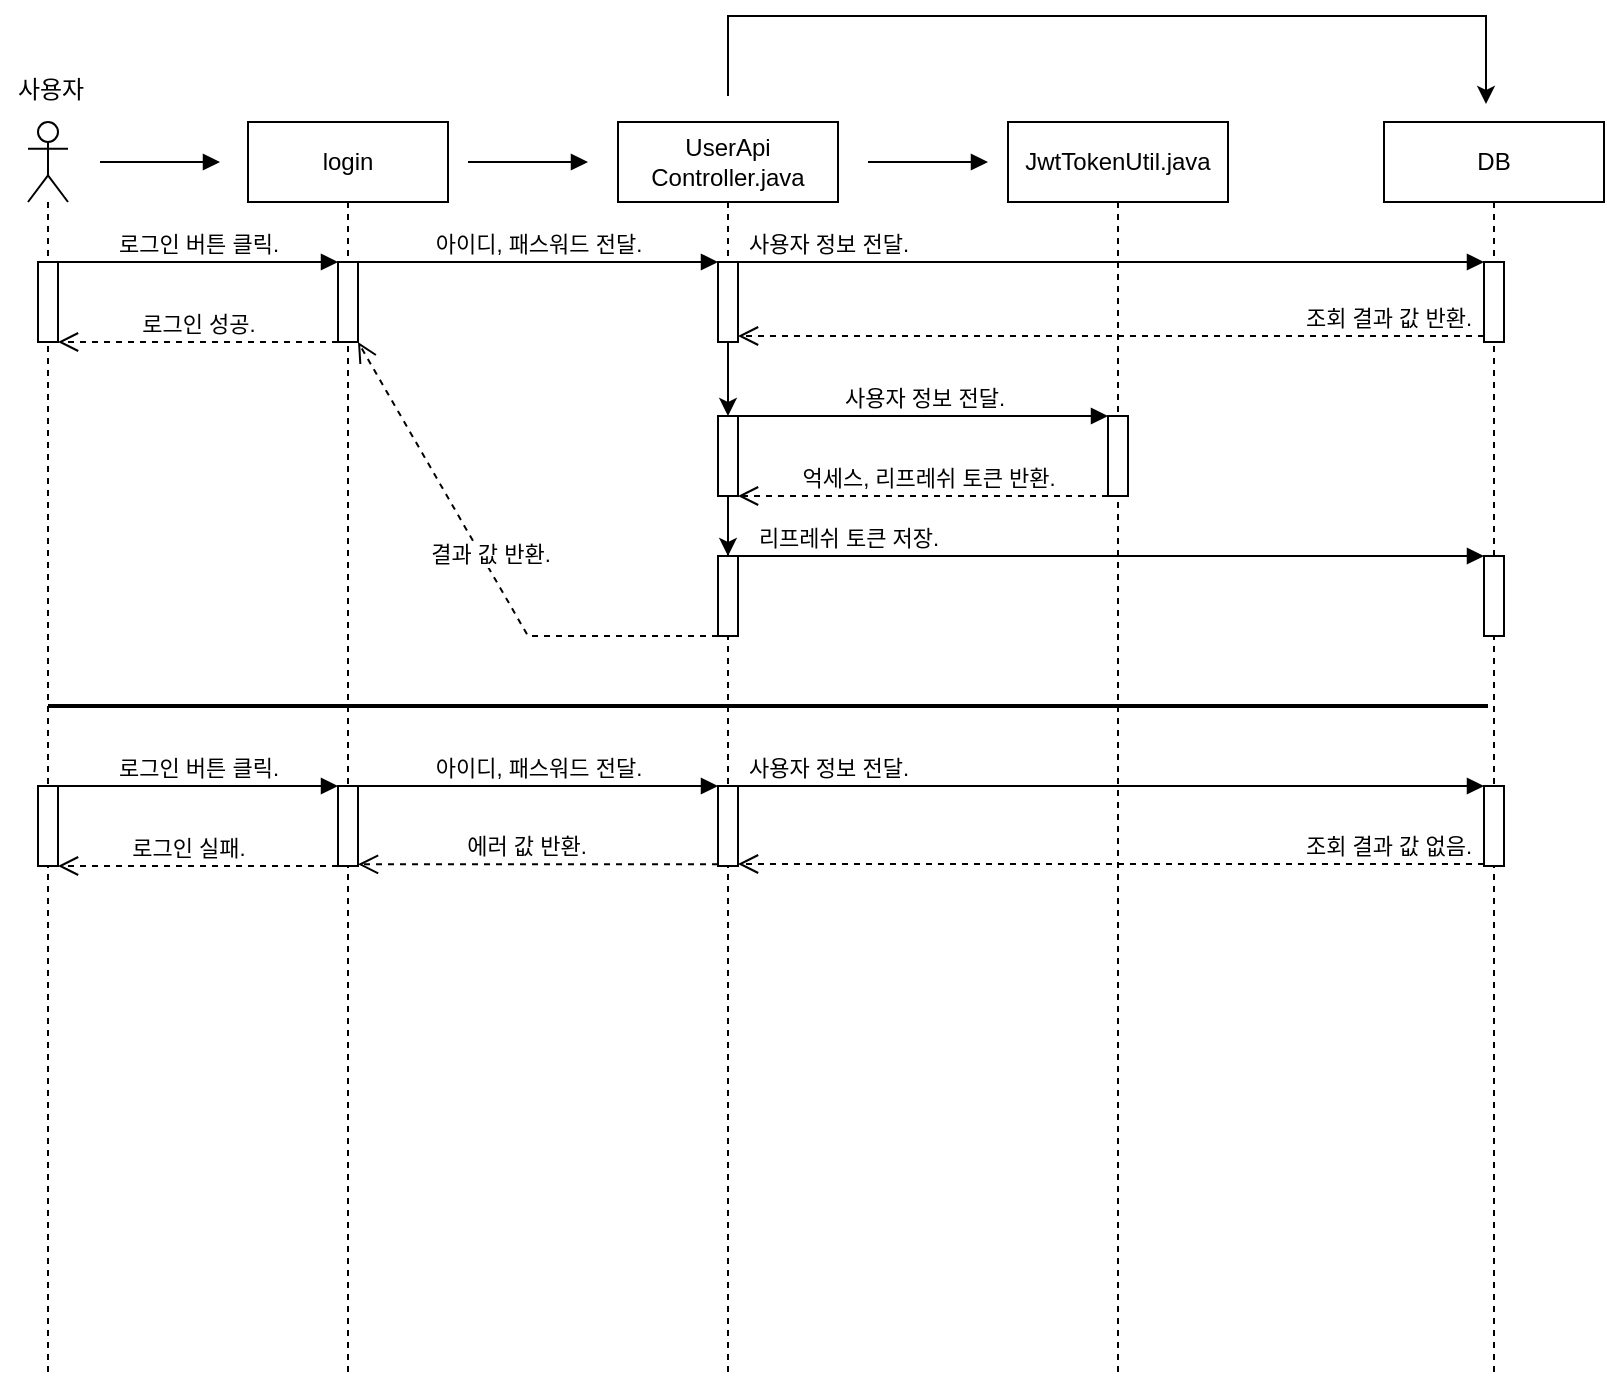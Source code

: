 <mxfile version="15.9.1" type="github" pages="3">
  <diagram id="YOmD0kXWxS8xvpvF7nBD" name="로그인">
    <mxGraphModel dx="946" dy="519" grid="1" gridSize="10" guides="1" tooltips="1" connect="1" arrows="1" fold="1" page="1" pageScale="1" pageWidth="3300" pageHeight="4681" math="0" shadow="0">
      <root>
        <mxCell id="0" />
        <mxCell id="1" parent="0" />
        <mxCell id="DJ8Y8l9gTPi3G3LFztnH-1" value="" style="shape=umlLifeline;participant=umlActor;perimeter=lifelinePerimeter;whiteSpace=wrap;html=1;container=1;collapsible=0;recursiveResize=0;verticalAlign=top;spacingTop=36;outlineConnect=0;" parent="1" vertex="1">
          <mxGeometry x="70" y="93" width="20" height="627" as="geometry" />
        </mxCell>
        <mxCell id="DJ8Y8l9gTPi3G3LFztnH-2" value="" style="html=1;points=[];perimeter=orthogonalPerimeter;" parent="DJ8Y8l9gTPi3G3LFztnH-1" vertex="1">
          <mxGeometry x="5" y="70" width="10" height="40" as="geometry" />
        </mxCell>
        <mxCell id="DJ8Y8l9gTPi3G3LFztnH-3" value="login" style="shape=umlLifeline;perimeter=lifelinePerimeter;whiteSpace=wrap;html=1;container=1;collapsible=0;recursiveResize=0;outlineConnect=0;" parent="1" vertex="1">
          <mxGeometry x="180" y="93" width="100" height="627" as="geometry" />
        </mxCell>
        <mxCell id="DJ8Y8l9gTPi3G3LFztnH-4" value="" style="html=1;points=[];perimeter=orthogonalPerimeter;" parent="DJ8Y8l9gTPi3G3LFztnH-3" vertex="1">
          <mxGeometry x="45" y="70" width="10" height="40" as="geometry" />
        </mxCell>
        <mxCell id="DJ8Y8l9gTPi3G3LFztnH-5" value="UserApi&lt;br&gt;Controller.java" style="shape=umlLifeline;perimeter=lifelinePerimeter;whiteSpace=wrap;html=1;container=1;collapsible=0;recursiveResize=0;outlineConnect=0;" parent="1" vertex="1">
          <mxGeometry x="365" y="93" width="110" height="627" as="geometry" />
        </mxCell>
        <mxCell id="_O-tzww7k63cqT1Rh6wn-2" value="" style="edgeStyle=orthogonalEdgeStyle;rounded=0;orthogonalLoop=1;jettySize=auto;html=1;" parent="DJ8Y8l9gTPi3G3LFztnH-5" source="DJ8Y8l9gTPi3G3LFztnH-6" target="UuxAwMNc86Wh1yXALW8D-8" edge="1">
          <mxGeometry relative="1" as="geometry" />
        </mxCell>
        <mxCell id="DJ8Y8l9gTPi3G3LFztnH-6" value="" style="html=1;points=[];perimeter=orthogonalPerimeter;" parent="DJ8Y8l9gTPi3G3LFztnH-5" vertex="1">
          <mxGeometry x="50" y="70" width="10" height="40" as="geometry" />
        </mxCell>
        <mxCell id="_O-tzww7k63cqT1Rh6wn-9" value="" style="edgeStyle=orthogonalEdgeStyle;rounded=0;orthogonalLoop=1;jettySize=auto;html=1;" parent="DJ8Y8l9gTPi3G3LFztnH-5" source="UuxAwMNc86Wh1yXALW8D-8" target="_O-tzww7k63cqT1Rh6wn-8" edge="1">
          <mxGeometry relative="1" as="geometry" />
        </mxCell>
        <mxCell id="UuxAwMNc86Wh1yXALW8D-8" value="" style="html=1;points=[];perimeter=orthogonalPerimeter;" parent="DJ8Y8l9gTPi3G3LFztnH-5" vertex="1">
          <mxGeometry x="50" y="147" width="10" height="40" as="geometry" />
        </mxCell>
        <mxCell id="_O-tzww7k63cqT1Rh6wn-8" value="" style="html=1;points=[];perimeter=orthogonalPerimeter;" parent="DJ8Y8l9gTPi3G3LFztnH-5" vertex="1">
          <mxGeometry x="50" y="217" width="10" height="40" as="geometry" />
        </mxCell>
        <mxCell id="DJ8Y8l9gTPi3G3LFztnH-7" value="JwtTokenUtil.java" style="shape=umlLifeline;perimeter=lifelinePerimeter;whiteSpace=wrap;html=1;container=1;collapsible=0;recursiveResize=0;outlineConnect=0;" parent="1" vertex="1">
          <mxGeometry x="560" y="93" width="110" height="627" as="geometry" />
        </mxCell>
        <mxCell id="UuxAwMNc86Wh1yXALW8D-9" value="" style="html=1;points=[];perimeter=orthogonalPerimeter;" parent="DJ8Y8l9gTPi3G3LFztnH-7" vertex="1">
          <mxGeometry x="50" y="147" width="10" height="40" as="geometry" />
        </mxCell>
        <mxCell id="DJ8Y8l9gTPi3G3LFztnH-8" value="사용자 정보 전달." style="html=1;verticalAlign=bottom;endArrow=block;rounded=0;" parent="1" source="DJ8Y8l9gTPi3G3LFztnH-6" target="UuxAwMNc86Wh1yXALW8D-5" edge="1">
          <mxGeometry x="-0.759" width="80" relative="1" as="geometry">
            <mxPoint x="230" y="173" as="sourcePoint" />
            <mxPoint x="310" y="173" as="targetPoint" />
            <Array as="points">
              <mxPoint x="520" y="163" />
            </Array>
            <mxPoint as="offset" />
          </mxGeometry>
        </mxCell>
        <mxCell id="DJ8Y8l9gTPi3G3LFztnH-9" value="아이디, 패스워드 전달." style="html=1;verticalAlign=bottom;endArrow=block;rounded=0;" parent="1" source="DJ8Y8l9gTPi3G3LFztnH-4" target="DJ8Y8l9gTPi3G3LFztnH-6" edge="1">
          <mxGeometry width="80" relative="1" as="geometry">
            <mxPoint x="229.997" y="163" as="sourcePoint" />
            <mxPoint x="340" y="173" as="targetPoint" />
            <Array as="points">
              <mxPoint x="330" y="163" />
            </Array>
          </mxGeometry>
        </mxCell>
        <mxCell id="DJ8Y8l9gTPi3G3LFztnH-11" value="로그인 성공." style="html=1;verticalAlign=bottom;endArrow=open;dashed=1;endSize=8;rounded=0;" parent="1" source="DJ8Y8l9gTPi3G3LFztnH-4" target="DJ8Y8l9gTPi3G3LFztnH-2" edge="1">
          <mxGeometry relative="1" as="geometry">
            <mxPoint x="425.0" y="213" as="sourcePoint" />
            <mxPoint x="245" y="213" as="targetPoint" />
            <Array as="points">
              <mxPoint x="150" y="203" />
            </Array>
          </mxGeometry>
        </mxCell>
        <mxCell id="DJ8Y8l9gTPi3G3LFztnH-12" value="로그인 버튼 클릭." style="html=1;verticalAlign=bottom;endArrow=block;rounded=0;" parent="1" source="DJ8Y8l9gTPi3G3LFztnH-2" target="DJ8Y8l9gTPi3G3LFztnH-4" edge="1">
          <mxGeometry width="80" relative="1" as="geometry">
            <mxPoint x="245" y="173" as="sourcePoint" />
            <mxPoint x="425.0" y="173" as="targetPoint" />
            <Array as="points">
              <mxPoint x="150" y="163" />
            </Array>
          </mxGeometry>
        </mxCell>
        <mxCell id="DJ8Y8l9gTPi3G3LFztnH-13" value="사용자" style="text;html=1;align=center;verticalAlign=middle;resizable=0;points=[];autosize=1;strokeColor=none;fillColor=none;" parent="1" vertex="1">
          <mxGeometry x="56" y="67" width="50" height="20" as="geometry" />
        </mxCell>
        <mxCell id="DJ8Y8l9gTPi3G3LFztnH-14" value="" style="html=1;verticalAlign=bottom;endArrow=block;rounded=0;" parent="1" edge="1">
          <mxGeometry width="80" relative="1" as="geometry">
            <mxPoint x="106" y="113" as="sourcePoint" />
            <mxPoint x="166" y="113" as="targetPoint" />
          </mxGeometry>
        </mxCell>
        <mxCell id="DJ8Y8l9gTPi3G3LFztnH-15" value="" style="html=1;verticalAlign=bottom;endArrow=block;rounded=0;" parent="1" edge="1">
          <mxGeometry width="80" relative="1" as="geometry">
            <mxPoint x="290" y="113" as="sourcePoint" />
            <mxPoint x="350" y="113" as="targetPoint" />
          </mxGeometry>
        </mxCell>
        <mxCell id="DJ8Y8l9gTPi3G3LFztnH-16" value="" style="html=1;verticalAlign=bottom;endArrow=block;rounded=0;" parent="1" edge="1">
          <mxGeometry width="80" relative="1" as="geometry">
            <mxPoint x="490" y="113" as="sourcePoint" />
            <mxPoint x="550" y="113" as="targetPoint" />
          </mxGeometry>
        </mxCell>
        <mxCell id="UuxAwMNc86Wh1yXALW8D-2" value="조회 결과 값 반환." style="html=1;verticalAlign=bottom;endArrow=open;dashed=1;endSize=8;rounded=0;" parent="1" source="UuxAwMNc86Wh1yXALW8D-5" target="DJ8Y8l9gTPi3G3LFztnH-6" edge="1">
          <mxGeometry x="-0.743" relative="1" as="geometry">
            <mxPoint x="530" y="190" as="sourcePoint" />
            <mxPoint x="245" y="213" as="targetPoint" />
            <Array as="points">
              <mxPoint x="510" y="200" />
            </Array>
            <mxPoint as="offset" />
          </mxGeometry>
        </mxCell>
        <mxCell id="UuxAwMNc86Wh1yXALW8D-4" value="DB" style="shape=umlLifeline;perimeter=lifelinePerimeter;whiteSpace=wrap;html=1;container=1;collapsible=0;recursiveResize=0;outlineConnect=0;" parent="1" vertex="1">
          <mxGeometry x="748" y="93" width="110" height="627" as="geometry" />
        </mxCell>
        <mxCell id="UuxAwMNc86Wh1yXALW8D-5" value="" style="html=1;points=[];perimeter=orthogonalPerimeter;" parent="UuxAwMNc86Wh1yXALW8D-4" vertex="1">
          <mxGeometry x="50" y="70" width="10" height="40" as="geometry" />
        </mxCell>
        <mxCell id="_O-tzww7k63cqT1Rh6wn-10" value="" style="html=1;points=[];perimeter=orthogonalPerimeter;" parent="UuxAwMNc86Wh1yXALW8D-4" vertex="1">
          <mxGeometry x="50" y="217" width="10" height="40" as="geometry" />
        </mxCell>
        <mxCell id="UuxAwMNc86Wh1yXALW8D-7" value="사용자 정보 전달." style="html=1;verticalAlign=bottom;endArrow=block;rounded=0;" parent="1" source="UuxAwMNc86Wh1yXALW8D-8" target="UuxAwMNc86Wh1yXALW8D-9" edge="1">
          <mxGeometry width="80" relative="1" as="geometry">
            <mxPoint x="425.0" y="220.0" as="sourcePoint" />
            <mxPoint x="610.0" y="220.0" as="targetPoint" />
            <Array as="points">
              <mxPoint x="510" y="240" />
            </Array>
          </mxGeometry>
        </mxCell>
        <mxCell id="_O-tzww7k63cqT1Rh6wn-3" value="억세스, 리프레쉬 토큰 반환." style="html=1;verticalAlign=bottom;endArrow=open;dashed=1;endSize=8;rounded=0;" parent="1" source="UuxAwMNc86Wh1yXALW8D-9" target="UuxAwMNc86Wh1yXALW8D-8" edge="1">
          <mxGeometry x="-0.027" relative="1" as="geometry">
            <mxPoint x="808" y="210" as="sourcePoint" />
            <mxPoint x="435" y="210" as="targetPoint" />
            <Array as="points">
              <mxPoint x="510" y="280" />
            </Array>
            <mxPoint as="offset" />
          </mxGeometry>
        </mxCell>
        <mxCell id="_O-tzww7k63cqT1Rh6wn-11" value="리프레쉬 토큰 저장." style="html=1;verticalAlign=bottom;endArrow=block;rounded=0;" parent="1" source="_O-tzww7k63cqT1Rh6wn-8" target="_O-tzww7k63cqT1Rh6wn-10" edge="1">
          <mxGeometry x="-0.705" width="80" relative="1" as="geometry">
            <mxPoint x="435" y="250" as="sourcePoint" />
            <mxPoint x="620" y="250" as="targetPoint" />
            <Array as="points">
              <mxPoint x="610" y="310" />
            </Array>
            <mxPoint as="offset" />
          </mxGeometry>
        </mxCell>
        <mxCell id="ZFm4kOk46ytlWjEODAK1-1" value="결과 값 반환." style="html=1;verticalAlign=bottom;endArrow=open;dashed=1;endSize=8;rounded=0;" parent="1" source="_O-tzww7k63cqT1Rh6wn-8" target="DJ8Y8l9gTPi3G3LFztnH-4" edge="1">
          <mxGeometry relative="1" as="geometry">
            <mxPoint x="235" y="213" as="sourcePoint" />
            <mxPoint x="95" y="213" as="targetPoint" />
            <Array as="points">
              <mxPoint x="320" y="350" />
            </Array>
          </mxGeometry>
        </mxCell>
        <mxCell id="TF3WCRSvOA_TmStsOBof-3" value="" style="edgeStyle=elbowEdgeStyle;elbow=vertical;endArrow=classic;html=1;rounded=0;" parent="1" edge="1">
          <mxGeometry width="50" height="50" relative="1" as="geometry">
            <mxPoint x="420" y="80" as="sourcePoint" />
            <mxPoint x="799" y="84" as="targetPoint" />
            <Array as="points">
              <mxPoint x="800" y="40" />
            </Array>
          </mxGeometry>
        </mxCell>
        <mxCell id="2-4CFvO1I_hc_2mE8g3I-1" value="" style="line;strokeWidth=2;html=1;" vertex="1" parent="1">
          <mxGeometry x="80" y="380" width="720" height="10" as="geometry" />
        </mxCell>
        <mxCell id="2-4CFvO1I_hc_2mE8g3I-20" value="" style="html=1;points=[];perimeter=orthogonalPerimeter;" vertex="1" parent="1">
          <mxGeometry x="75" y="425" width="10" height="40" as="geometry" />
        </mxCell>
        <mxCell id="2-4CFvO1I_hc_2mE8g3I-21" value="" style="html=1;points=[];perimeter=orthogonalPerimeter;" vertex="1" parent="1">
          <mxGeometry x="225" y="425" width="10" height="40" as="geometry" />
        </mxCell>
        <mxCell id="2-4CFvO1I_hc_2mE8g3I-23" value="" style="html=1;points=[];perimeter=orthogonalPerimeter;" vertex="1" parent="1">
          <mxGeometry x="415" y="425" width="10" height="40" as="geometry" />
        </mxCell>
        <mxCell id="2-4CFvO1I_hc_2mE8g3I-28" value="사용자 정보 전달." style="html=1;verticalAlign=bottom;endArrow=block;rounded=0;" edge="1" source="2-4CFvO1I_hc_2mE8g3I-23" target="2-4CFvO1I_hc_2mE8g3I-33" parent="1">
          <mxGeometry x="-0.759" width="80" relative="1" as="geometry">
            <mxPoint x="230" y="435" as="sourcePoint" />
            <mxPoint x="310" y="435" as="targetPoint" />
            <Array as="points">
              <mxPoint x="520" y="425" />
            </Array>
            <mxPoint as="offset" />
          </mxGeometry>
        </mxCell>
        <mxCell id="2-4CFvO1I_hc_2mE8g3I-29" value="아이디, 패스워드 전달." style="html=1;verticalAlign=bottom;endArrow=block;rounded=0;" edge="1" source="2-4CFvO1I_hc_2mE8g3I-21" target="2-4CFvO1I_hc_2mE8g3I-23" parent="1">
          <mxGeometry width="80" relative="1" as="geometry">
            <mxPoint x="229.997" y="425" as="sourcePoint" />
            <mxPoint x="340" y="435" as="targetPoint" />
            <Array as="points">
              <mxPoint x="330" y="425" />
            </Array>
          </mxGeometry>
        </mxCell>
        <mxCell id="2-4CFvO1I_hc_2mE8g3I-30" value="로그인 실패." style="html=1;verticalAlign=bottom;endArrow=open;dashed=1;endSize=8;rounded=0;" edge="1" source="2-4CFvO1I_hc_2mE8g3I-21" target="2-4CFvO1I_hc_2mE8g3I-20" parent="1">
          <mxGeometry x="0.071" relative="1" as="geometry">
            <mxPoint x="425.0" y="475" as="sourcePoint" />
            <mxPoint x="245" y="475" as="targetPoint" />
            <Array as="points">
              <mxPoint x="150" y="465" />
            </Array>
            <mxPoint as="offset" />
          </mxGeometry>
        </mxCell>
        <mxCell id="2-4CFvO1I_hc_2mE8g3I-31" value="로그인 버튼 클릭." style="html=1;verticalAlign=bottom;endArrow=block;rounded=0;" edge="1" source="2-4CFvO1I_hc_2mE8g3I-20" target="2-4CFvO1I_hc_2mE8g3I-21" parent="1">
          <mxGeometry width="80" relative="1" as="geometry">
            <mxPoint x="245" y="435" as="sourcePoint" />
            <mxPoint x="425.0" y="435" as="targetPoint" />
            <Array as="points">
              <mxPoint x="150" y="425" />
            </Array>
          </mxGeometry>
        </mxCell>
        <mxCell id="2-4CFvO1I_hc_2mE8g3I-32" value="조회 결과 값 없음." style="html=1;verticalAlign=bottom;endArrow=open;dashed=1;endSize=8;rounded=0;" edge="1" source="2-4CFvO1I_hc_2mE8g3I-33" target="2-4CFvO1I_hc_2mE8g3I-23" parent="1">
          <mxGeometry x="-0.743" relative="1" as="geometry">
            <mxPoint x="798" y="464" as="sourcePoint" />
            <mxPoint x="425" y="464" as="targetPoint" />
            <Array as="points">
              <mxPoint x="510" y="464" />
            </Array>
            <mxPoint as="offset" />
          </mxGeometry>
        </mxCell>
        <mxCell id="2-4CFvO1I_hc_2mE8g3I-33" value="" style="html=1;points=[];perimeter=orthogonalPerimeter;" vertex="1" parent="1">
          <mxGeometry x="798" y="425" width="10" height="40" as="geometry" />
        </mxCell>
        <mxCell id="2-4CFvO1I_hc_2mE8g3I-39" value="에러 값&amp;nbsp;반환." style="html=1;verticalAlign=bottom;endArrow=open;dashed=1;endSize=8;rounded=0;" edge="1" parent="1" source="2-4CFvO1I_hc_2mE8g3I-23" target="2-4CFvO1I_hc_2mE8g3I-21">
          <mxGeometry x="0.071" relative="1" as="geometry">
            <mxPoint x="375" y="464.17" as="sourcePoint" />
            <mxPoint x="235" y="464.17" as="targetPoint" />
            <Array as="points">
              <mxPoint x="300" y="464.17" />
            </Array>
            <mxPoint as="offset" />
          </mxGeometry>
        </mxCell>
      </root>
    </mxGraphModel>
  </diagram>
  <diagram id="ZXe8zSn6AikqqajUzPpI" name="로그아웃">
    <mxGraphModel dx="946" dy="519" grid="1" gridSize="10" guides="1" tooltips="1" connect="1" arrows="1" fold="1" page="1" pageScale="1" pageWidth="827" pageHeight="1169" math="0" shadow="0">
      <root>
        <mxCell id="4YTgnSFq7QoES1KGb8y6-0" />
        <mxCell id="4YTgnSFq7QoES1KGb8y6-1" parent="4YTgnSFq7QoES1KGb8y6-0" />
        <mxCell id="vEAbK99vT7tc289Ps8B7-0" value="" style="shape=umlLifeline;participant=umlActor;perimeter=lifelinePerimeter;whiteSpace=wrap;html=1;container=1;collapsible=0;recursiveResize=0;verticalAlign=top;spacingTop=36;outlineConnect=0;" parent="4YTgnSFq7QoES1KGb8y6-1" vertex="1">
          <mxGeometry x="70" y="106" width="20" height="300" as="geometry" />
        </mxCell>
        <mxCell id="pqADDwxAmTjOMKDu-QYZ-9" value="" style="html=1;points=[];perimeter=orthogonalPerimeter;" parent="vEAbK99vT7tc289Ps8B7-0" vertex="1">
          <mxGeometry x="5" y="70" width="10" height="40" as="geometry" />
        </mxCell>
        <mxCell id="vEAbK99vT7tc289Ps8B7-1" value="logout 호출" style="shape=umlLifeline;perimeter=lifelinePerimeter;whiteSpace=wrap;html=1;container=1;collapsible=0;recursiveResize=0;outlineConnect=0;" parent="4YTgnSFq7QoES1KGb8y6-1" vertex="1">
          <mxGeometry x="180" y="106" width="100" height="300" as="geometry" />
        </mxCell>
        <mxCell id="pqADDwxAmTjOMKDu-QYZ-3" value="" style="html=1;points=[];perimeter=orthogonalPerimeter;" parent="vEAbK99vT7tc289Ps8B7-1" vertex="1">
          <mxGeometry x="45" y="70" width="10" height="40" as="geometry" />
        </mxCell>
        <mxCell id="vEAbK99vT7tc289Ps8B7-2" value="UserApi&lt;br&gt;Controller.java" style="shape=umlLifeline;perimeter=lifelinePerimeter;whiteSpace=wrap;html=1;container=1;collapsible=0;recursiveResize=0;outlineConnect=0;" parent="4YTgnSFq7QoES1KGb8y6-1" vertex="1">
          <mxGeometry x="365" y="106" width="110" height="300" as="geometry" />
        </mxCell>
        <mxCell id="pqADDwxAmTjOMKDu-QYZ-1" value="" style="html=1;points=[];perimeter=orthogonalPerimeter;" parent="vEAbK99vT7tc289Ps8B7-2" vertex="1">
          <mxGeometry x="50" y="70" width="10" height="40" as="geometry" />
        </mxCell>
        <mxCell id="vEAbK99vT7tc289Ps8B7-15" value="DB" style="shape=umlLifeline;perimeter=lifelinePerimeter;whiteSpace=wrap;html=1;container=1;collapsible=0;recursiveResize=0;outlineConnect=0;" parent="4YTgnSFq7QoES1KGb8y6-1" vertex="1">
          <mxGeometry x="560" y="106" width="110" height="300" as="geometry" />
        </mxCell>
        <mxCell id="vEAbK99vT7tc289Ps8B7-16" value="사용자 조회 후 리프레시 토큰 공백으로 수정." style="html=1;verticalAlign=bottom;endArrow=block;rounded=0;" parent="4YTgnSFq7QoES1KGb8y6-1" source="pqADDwxAmTjOMKDu-QYZ-1" target="vEAbK99vT7tc289Ps8B7-15" edge="1">
          <mxGeometry width="80" relative="1" as="geometry">
            <mxPoint x="230" y="186" as="sourcePoint" />
            <mxPoint x="310" y="186" as="targetPoint" />
            <Array as="points">
              <mxPoint x="520" y="176" />
            </Array>
          </mxGeometry>
        </mxCell>
        <mxCell id="pqADDwxAmTjOMKDu-QYZ-0" value="아이디, 패스워드 전달." style="html=1;verticalAlign=bottom;endArrow=block;rounded=0;" parent="4YTgnSFq7QoES1KGb8y6-1" source="pqADDwxAmTjOMKDu-QYZ-3" target="pqADDwxAmTjOMKDu-QYZ-1" edge="1">
          <mxGeometry width="80" relative="1" as="geometry">
            <mxPoint x="229.997" y="176" as="sourcePoint" />
            <mxPoint x="340" y="186" as="targetPoint" />
            <Array as="points">
              <mxPoint x="330" y="176" />
            </Array>
          </mxGeometry>
        </mxCell>
        <mxCell id="pqADDwxAmTjOMKDu-QYZ-2" value="결과 값 반환." style="html=1;verticalAlign=bottom;endArrow=open;dashed=1;endSize=8;rounded=0;" parent="4YTgnSFq7QoES1KGb8y6-1" source="pqADDwxAmTjOMKDu-QYZ-1" target="pqADDwxAmTjOMKDu-QYZ-3" edge="1">
          <mxGeometry relative="1" as="geometry">
            <mxPoint x="440" y="336" as="sourcePoint" />
            <mxPoint x="360" y="336" as="targetPoint" />
            <Array as="points">
              <mxPoint x="320" y="216" />
            </Array>
          </mxGeometry>
        </mxCell>
        <mxCell id="pqADDwxAmTjOMKDu-QYZ-4" value="로그아웃." style="html=1;verticalAlign=bottom;endArrow=open;dashed=1;endSize=8;rounded=0;" parent="4YTgnSFq7QoES1KGb8y6-1" source="pqADDwxAmTjOMKDu-QYZ-3" target="pqADDwxAmTjOMKDu-QYZ-9" edge="1">
          <mxGeometry relative="1" as="geometry">
            <mxPoint x="425.0" y="226" as="sourcePoint" />
            <mxPoint x="245" y="226" as="targetPoint" />
            <Array as="points">
              <mxPoint x="150" y="216" />
            </Array>
          </mxGeometry>
        </mxCell>
        <mxCell id="pqADDwxAmTjOMKDu-QYZ-5" value="로그아웃 버튼 클릭." style="html=1;verticalAlign=bottom;endArrow=block;rounded=0;" parent="4YTgnSFq7QoES1KGb8y6-1" source="pqADDwxAmTjOMKDu-QYZ-9" target="pqADDwxAmTjOMKDu-QYZ-3" edge="1">
          <mxGeometry width="80" relative="1" as="geometry">
            <mxPoint x="245" y="186" as="sourcePoint" />
            <mxPoint x="425.0" y="186" as="targetPoint" />
            <Array as="points">
              <mxPoint x="150" y="176" />
            </Array>
          </mxGeometry>
        </mxCell>
        <mxCell id="pqADDwxAmTjOMKDu-QYZ-6" value="사용자" style="text;html=1;align=center;verticalAlign=middle;resizable=0;points=[];autosize=1;strokeColor=none;fillColor=none;" parent="4YTgnSFq7QoES1KGb8y6-1" vertex="1">
          <mxGeometry x="56" y="80" width="50" height="20" as="geometry" />
        </mxCell>
        <mxCell id="EZULA1EXNjE_rm9ncD9g-0" value="" style="html=1;verticalAlign=bottom;endArrow=block;rounded=0;" parent="4YTgnSFq7QoES1KGb8y6-1" edge="1">
          <mxGeometry width="80" relative="1" as="geometry">
            <mxPoint x="106" y="126" as="sourcePoint" />
            <mxPoint x="166" y="126" as="targetPoint" />
          </mxGeometry>
        </mxCell>
        <mxCell id="EZULA1EXNjE_rm9ncD9g-1" value="" style="html=1;verticalAlign=bottom;endArrow=block;rounded=0;" parent="4YTgnSFq7QoES1KGb8y6-1" edge="1">
          <mxGeometry width="80" relative="1" as="geometry">
            <mxPoint x="290" y="126.0" as="sourcePoint" />
            <mxPoint x="350" y="126.0" as="targetPoint" />
          </mxGeometry>
        </mxCell>
        <mxCell id="EZULA1EXNjE_rm9ncD9g-2" value="" style="html=1;verticalAlign=bottom;endArrow=block;rounded=0;" parent="4YTgnSFq7QoES1KGb8y6-1" edge="1">
          <mxGeometry width="80" relative="1" as="geometry">
            <mxPoint x="490" y="126.0" as="sourcePoint" />
            <mxPoint x="550" y="126.0" as="targetPoint" />
          </mxGeometry>
        </mxCell>
      </root>
    </mxGraphModel>
  </diagram>
  <diagram id="bS9qWEF5c_eZzgafY8eb" name="토큰 재발급">
    <mxGraphModel dx="1113" dy="611" grid="1" gridSize="10" guides="1" tooltips="1" connect="1" arrows="1" fold="1" page="1" pageScale="1" pageWidth="827" pageHeight="1169" math="0" shadow="0">
      <root>
        <mxCell id="LjsIW8q8Br0KL2-wZna4-0" />
        <mxCell id="LjsIW8q8Br0KL2-wZna4-1" parent="LjsIW8q8Br0KL2-wZna4-0" />
        <mxCell id="3l962juGJcQHS5jFyqtc-0" value="" style="shape=umlLifeline;participant=umlActor;perimeter=lifelinePerimeter;whiteSpace=wrap;html=1;container=1;collapsible=0;recursiveResize=0;verticalAlign=top;spacingTop=36;outlineConnect=0;" parent="LjsIW8q8Br0KL2-wZna4-1" vertex="1">
          <mxGeometry x="70" y="90" width="20" height="1080" as="geometry" />
        </mxCell>
        <mxCell id="23qSdStgSVn4yYcoxyF6-15" value="4" style="ellipse;whiteSpace=wrap;html=1;aspect=fixed;" vertex="1" parent="3l962juGJcQHS5jFyqtc-0">
          <mxGeometry x="-35" y="780" width="40" height="40" as="geometry" />
        </mxCell>
        <mxCell id="3l962juGJcQHS5jFyqtc-1" value="OOO.js" style="shape=umlLifeline;perimeter=lifelinePerimeter;whiteSpace=wrap;html=1;container=1;collapsible=0;recursiveResize=0;outlineConnect=0;" parent="LjsIW8q8Br0KL2-wZna4-1" vertex="1">
          <mxGeometry x="180" y="90" width="100" height="1080" as="geometry" />
        </mxCell>
        <mxCell id="3l962juGJcQHS5jFyqtc-2" value="" style="html=1;points=[];perimeter=orthogonalPerimeter;" parent="3l962juGJcQHS5jFyqtc-1" vertex="1">
          <mxGeometry x="45" y="59" width="10" height="35" as="geometry" />
        </mxCell>
        <mxCell id="Cnfbf4DLPL6F6PavA3N5-25" value="" style="html=1;points=[];perimeter=orthogonalPerimeter;" parent="3l962juGJcQHS5jFyqtc-1" vertex="1">
          <mxGeometry x="45" y="228" width="10" height="35" as="geometry" />
        </mxCell>
        <mxCell id="Cnfbf4DLPL6F6PavA3N5-59" value="" style="edgeStyle=orthogonalEdgeStyle;rounded=0;orthogonalLoop=1;jettySize=auto;html=1;" parent="3l962juGJcQHS5jFyqtc-1" source="Cnfbf4DLPL6F6PavA3N5-39" target="Cnfbf4DLPL6F6PavA3N5-58" edge="1">
          <mxGeometry relative="1" as="geometry" />
        </mxCell>
        <mxCell id="Cnfbf4DLPL6F6PavA3N5-39" value="" style="html=1;points=[];perimeter=orthogonalPerimeter;" parent="3l962juGJcQHS5jFyqtc-1" vertex="1">
          <mxGeometry x="45" y="363" width="10" height="35" as="geometry" />
        </mxCell>
        <mxCell id="Cnfbf4DLPL6F6PavA3N5-58" value="" style="html=1;points=[];perimeter=orthogonalPerimeter;" parent="3l962juGJcQHS5jFyqtc-1" vertex="1">
          <mxGeometry x="45" y="442" width="10" height="35" as="geometry" />
        </mxCell>
        <mxCell id="3l962juGJcQHS5jFyqtc-19" value="Interceptor.java" style="shape=umlLifeline;perimeter=lifelinePerimeter;whiteSpace=wrap;html=1;container=1;collapsible=0;recursiveResize=0;outlineConnect=0;" parent="LjsIW8q8Br0KL2-wZna4-1" vertex="1">
          <mxGeometry x="370" y="90" width="100" height="1080" as="geometry" />
        </mxCell>
        <mxCell id="Cnfbf4DLPL6F6PavA3N5-14" value="" style="edgeStyle=orthogonalEdgeStyle;rounded=0;orthogonalLoop=1;jettySize=auto;html=1;" parent="3l962juGJcQHS5jFyqtc-19" source="Cnfbf4DLPL6F6PavA3N5-2" target="Cnfbf4DLPL6F6PavA3N5-13" edge="1">
          <mxGeometry relative="1" as="geometry" />
        </mxCell>
        <mxCell id="Cnfbf4DLPL6F6PavA3N5-2" value="" style="html=1;points=[];perimeter=orthogonalPerimeter;" parent="3l962juGJcQHS5jFyqtc-19" vertex="1">
          <mxGeometry x="45" y="59" width="10" height="35" as="geometry" />
        </mxCell>
        <mxCell id="Cnfbf4DLPL6F6PavA3N5-13" value="" style="html=1;points=[];perimeter=orthogonalPerimeter;" parent="3l962juGJcQHS5jFyqtc-19" vertex="1">
          <mxGeometry x="45" y="130" width="10" height="35" as="geometry" />
        </mxCell>
        <mxCell id="Cnfbf4DLPL6F6PavA3N5-26" value="" style="html=1;points=[];perimeter=orthogonalPerimeter;" parent="3l962juGJcQHS5jFyqtc-19" vertex="1">
          <mxGeometry x="45" y="227" width="10" height="35" as="geometry" />
        </mxCell>
        <mxCell id="Cnfbf4DLPL6F6PavA3N5-41" value="" style="html=1;points=[];perimeter=orthogonalPerimeter;" parent="3l962juGJcQHS5jFyqtc-19" vertex="1">
          <mxGeometry x="45" y="362" width="10" height="35" as="geometry" />
        </mxCell>
        <mxCell id="Cnfbf4DLPL6F6PavA3N5-71" value="" style="html=1;points=[];perimeter=orthogonalPerimeter;" parent="3l962juGJcQHS5jFyqtc-19" vertex="1">
          <mxGeometry x="45" y="512" width="10" height="35" as="geometry" />
        </mxCell>
        <mxCell id="3l962juGJcQHS5jFyqtc-21" value="&lt;p class=&quot;p1&quot; style=&quot;margin: 0px ; font-stretch: normal ; font-size: 13px ; line-height: normal ; font-family: &amp;#34;helvetica neue&amp;#34;&quot;&gt;JwtToken&lt;br&gt;Provider.java&lt;/p&gt;" style="shape=umlLifeline;perimeter=lifelinePerimeter;whiteSpace=wrap;html=1;container=1;collapsible=0;recursiveResize=0;outlineConnect=0;" parent="LjsIW8q8Br0KL2-wZna4-1" vertex="1">
          <mxGeometry x="560" y="90" width="100" height="1080" as="geometry" />
        </mxCell>
        <mxCell id="Cnfbf4DLPL6F6PavA3N5-3" value="" style="html=1;points=[];perimeter=orthogonalPerimeter;" parent="3l962juGJcQHS5jFyqtc-21" vertex="1">
          <mxGeometry x="45" y="59" width="10" height="35" as="geometry" />
        </mxCell>
        <mxCell id="Cnfbf4DLPL6F6PavA3N5-42" value="" style="html=1;points=[];perimeter=orthogonalPerimeter;" parent="3l962juGJcQHS5jFyqtc-21" vertex="1">
          <mxGeometry x="45" y="362" width="10" height="35" as="geometry" />
        </mxCell>
        <mxCell id="3l962juGJcQHS5jFyqtc-23" value="OOO.java" style="shape=umlLifeline;perimeter=lifelinePerimeter;whiteSpace=wrap;html=1;container=1;collapsible=0;recursiveResize=0;outlineConnect=0;" parent="LjsIW8q8Br0KL2-wZna4-1" vertex="1">
          <mxGeometry x="940" y="90" width="102" height="1080" as="geometry" />
        </mxCell>
        <mxCell id="Cnfbf4DLPL6F6PavA3N5-15" value="" style="html=1;points=[];perimeter=orthogonalPerimeter;" parent="3l962juGJcQHS5jFyqtc-23" vertex="1">
          <mxGeometry x="46" y="130" width="10" height="35" as="geometry" />
        </mxCell>
        <mxCell id="3l962juGJcQHS5jFyqtc-25" value="억세스 토큰 생성.java" style="shape=umlLifeline;perimeter=lifelinePerimeter;whiteSpace=wrap;html=1;container=1;collapsible=0;recursiveResize=0;outlineConnect=0;" parent="LjsIW8q8Br0KL2-wZna4-1" vertex="1">
          <mxGeometry x="740" y="90" width="102" height="1080" as="geometry" />
        </mxCell>
        <mxCell id="Cnfbf4DLPL6F6PavA3N5-74" value="" style="html=1;points=[];perimeter=orthogonalPerimeter;" parent="3l962juGJcQHS5jFyqtc-25" vertex="1">
          <mxGeometry x="46" y="512" width="10" height="35" as="geometry" />
        </mxCell>
        <mxCell id="3l962juGJcQHS5jFyqtc-50" value="사용자 접근" style="html=1;verticalAlign=bottom;endArrow=block;rounded=0;" parent="LjsIW8q8Br0KL2-wZna4-1" edge="1">
          <mxGeometry width="80" relative="1" as="geometry">
            <mxPoint x="110" y="110" as="sourcePoint" />
            <mxPoint x="170" y="110" as="targetPoint" />
          </mxGeometry>
        </mxCell>
        <mxCell id="3l962juGJcQHS5jFyqtc-51" value="" style="html=1;verticalAlign=bottom;endArrow=block;rounded=0;" parent="LjsIW8q8Br0KL2-wZna4-1" edge="1">
          <mxGeometry width="80" relative="1" as="geometry">
            <mxPoint x="290" y="110" as="sourcePoint" />
            <mxPoint x="350" y="110" as="targetPoint" />
          </mxGeometry>
        </mxCell>
        <mxCell id="3l962juGJcQHS5jFyqtc-52" value="" style="html=1;verticalAlign=bottom;endArrow=block;rounded=0;" parent="LjsIW8q8Br0KL2-wZna4-1" edge="1">
          <mxGeometry width="80" relative="1" as="geometry">
            <mxPoint x="480" y="110" as="sourcePoint" />
            <mxPoint x="540" y="110" as="targetPoint" />
          </mxGeometry>
        </mxCell>
        <mxCell id="3l962juGJcQHS5jFyqtc-53" value="" style="edgeStyle=elbowEdgeStyle;elbow=vertical;endArrow=classic;html=1;rounded=0;" parent="LjsIW8q8Br0KL2-wZna4-1" edge="1">
          <mxGeometry width="50" height="50" relative="1" as="geometry">
            <mxPoint x="610" y="80" as="sourcePoint" />
            <mxPoint x="991" y="90" as="targetPoint" />
            <Array as="points">
              <mxPoint x="790" y="50" />
            </Array>
          </mxGeometry>
        </mxCell>
        <mxCell id="3l962juGJcQHS5jFyqtc-54" value="" style="edgeStyle=elbowEdgeStyle;elbow=vertical;endArrow=classic;html=1;rounded=0;dashed=1;" parent="LjsIW8q8Br0KL2-wZna4-1" edge="1">
          <mxGeometry width="50" height="50" relative="1" as="geometry">
            <mxPoint x="230" y="85" as="sourcePoint" />
            <mxPoint x="790" y="88" as="targetPoint" />
            <Array as="points">
              <mxPoint x="510" y="60" />
            </Array>
          </mxGeometry>
        </mxCell>
        <mxCell id="V70rs_yG2SxG3dg-TUHG-0" value="사용자" style="text;html=1;align=center;verticalAlign=middle;resizable=0;points=[];autosize=1;strokeColor=none;fillColor=none;" parent="LjsIW8q8Br0KL2-wZna4-1" vertex="1">
          <mxGeometry x="56" y="66" width="50" height="20" as="geometry" />
        </mxCell>
        <mxCell id="Cnfbf4DLPL6F6PavA3N5-4" value="" style="html=1;verticalAlign=bottom;endArrow=block;rounded=0;" parent="LjsIW8q8Br0KL2-wZna4-1" source="3l962juGJcQHS5jFyqtc-2" target="Cnfbf4DLPL6F6PavA3N5-2" edge="1">
          <mxGeometry x="0.877" width="80" relative="1" as="geometry">
            <mxPoint x="245" y="220" as="sourcePoint" />
            <mxPoint x="429.5" y="220" as="targetPoint" />
            <mxPoint as="offset" />
            <Array as="points">
              <mxPoint x="330" y="150" />
            </Array>
          </mxGeometry>
        </mxCell>
        <mxCell id="Cnfbf4DLPL6F6PavA3N5-5" value="억세스 토큰 전달." style="edgeLabel;html=1;align=center;verticalAlign=middle;resizable=0;points=[];" parent="Cnfbf4DLPL6F6PavA3N5-4" vertex="1" connectable="0">
          <mxGeometry x="0.597" relative="1" as="geometry">
            <mxPoint x="-58" as="offset" />
          </mxGeometry>
        </mxCell>
        <mxCell id="Cnfbf4DLPL6F6PavA3N5-6" value="" style="html=1;verticalAlign=bottom;endArrow=block;rounded=0;" parent="LjsIW8q8Br0KL2-wZna4-1" source="Cnfbf4DLPL6F6PavA3N5-2" target="Cnfbf4DLPL6F6PavA3N5-3" edge="1">
          <mxGeometry x="0.877" width="80" relative="1" as="geometry">
            <mxPoint x="245" y="160" as="sourcePoint" />
            <mxPoint x="425" y="160" as="targetPoint" />
            <mxPoint as="offset" />
            <Array as="points">
              <mxPoint x="520" y="150" />
            </Array>
          </mxGeometry>
        </mxCell>
        <mxCell id="Cnfbf4DLPL6F6PavA3N5-7" value="억세스 토큰 검증." style="edgeLabel;html=1;align=center;verticalAlign=middle;resizable=0;points=[];" parent="Cnfbf4DLPL6F6PavA3N5-6" vertex="1" connectable="0">
          <mxGeometry x="0.597" relative="1" as="geometry">
            <mxPoint x="-58" as="offset" />
          </mxGeometry>
        </mxCell>
        <mxCell id="Cnfbf4DLPL6F6PavA3N5-11" value="" style="html=1;verticalAlign=bottom;endArrow=open;dashed=1;endSize=8;rounded=0;" parent="LjsIW8q8Br0KL2-wZna4-1" source="Cnfbf4DLPL6F6PavA3N5-3" target="Cnfbf4DLPL6F6PavA3N5-2" edge="1">
          <mxGeometry x="-0.903" relative="1" as="geometry">
            <mxPoint x="605" y="200" as="sourcePoint" />
            <mxPoint x="420.5" y="200" as="targetPoint" />
            <mxPoint as="offset" />
            <Array as="points">
              <mxPoint x="510" y="180" />
            </Array>
          </mxGeometry>
        </mxCell>
        <mxCell id="Cnfbf4DLPL6F6PavA3N5-12" value="토큰 검증 완료." style="edgeLabel;html=1;align=center;verticalAlign=middle;resizable=0;points=[];" parent="Cnfbf4DLPL6F6PavA3N5-11" vertex="1" connectable="0">
          <mxGeometry x="-0.112" y="1" relative="1" as="geometry">
            <mxPoint x="-15" y="-1" as="offset" />
          </mxGeometry>
        </mxCell>
        <mxCell id="Cnfbf4DLPL6F6PavA3N5-17" value="" style="html=1;verticalAlign=bottom;endArrow=block;rounded=0;" parent="LjsIW8q8Br0KL2-wZna4-1" source="Cnfbf4DLPL6F6PavA3N5-13" target="Cnfbf4DLPL6F6PavA3N5-15" edge="1">
          <mxGeometry x="0.877" width="80" relative="1" as="geometry">
            <mxPoint x="440.0" y="236.97" as="sourcePoint" />
            <mxPoint x="620.0" y="236.97" as="targetPoint" />
            <mxPoint as="offset" />
            <Array as="points">
              <mxPoint x="535" y="220" />
            </Array>
          </mxGeometry>
        </mxCell>
        <mxCell id="Cnfbf4DLPL6F6PavA3N5-18" value="접근 허용." style="edgeLabel;html=1;align=center;verticalAlign=middle;resizable=0;points=[];" parent="Cnfbf4DLPL6F6PavA3N5-17" vertex="1" connectable="0">
          <mxGeometry x="0.597" relative="1" as="geometry">
            <mxPoint x="-403" as="offset" />
          </mxGeometry>
        </mxCell>
        <mxCell id="Cnfbf4DLPL6F6PavA3N5-19" value="" style="html=1;verticalAlign=bottom;endArrow=open;dashed=1;endSize=8;rounded=0;" parent="LjsIW8q8Br0KL2-wZna4-1" source="Cnfbf4DLPL6F6PavA3N5-15" target="3l962juGJcQHS5jFyqtc-2" edge="1">
          <mxGeometry x="-0.903" relative="1" as="geometry">
            <mxPoint x="860" y="290" as="sourcePoint" />
            <mxPoint x="560.0" y="290.0" as="targetPoint" />
            <mxPoint as="offset" />
            <Array as="points">
              <mxPoint x="340" y="254" />
            </Array>
          </mxGeometry>
        </mxCell>
        <mxCell id="Cnfbf4DLPL6F6PavA3N5-20" value="데이터 반환." style="edgeLabel;html=1;align=center;verticalAlign=middle;resizable=0;points=[];" parent="Cnfbf4DLPL6F6PavA3N5-19" vertex="1" connectable="0">
          <mxGeometry x="-0.112" y="1" relative="1" as="geometry">
            <mxPoint x="297" y="-1" as="offset" />
          </mxGeometry>
        </mxCell>
        <mxCell id="Cnfbf4DLPL6F6PavA3N5-21" value="" style="html=1;verticalAlign=bottom;endArrow=block;rounded=0;" parent="LjsIW8q8Br0KL2-wZna4-1" edge="1">
          <mxGeometry x="0.877" width="80" relative="1" as="geometry">
            <mxPoint x="79.447" y="149" as="sourcePoint" />
            <mxPoint x="225" y="149" as="targetPoint" />
            <mxPoint as="offset" />
            <Array as="points" />
          </mxGeometry>
        </mxCell>
        <mxCell id="Cnfbf4DLPL6F6PavA3N5-22" value="페이지 접속." style="edgeLabel;html=1;align=center;verticalAlign=middle;resizable=0;points=[];" parent="Cnfbf4DLPL6F6PavA3N5-21" vertex="1" connectable="0">
          <mxGeometry x="0.597" relative="1" as="geometry">
            <mxPoint x="-58" as="offset" />
          </mxGeometry>
        </mxCell>
        <mxCell id="Cnfbf4DLPL6F6PavA3N5-23" value="" style="html=1;verticalAlign=bottom;endArrow=open;dashed=1;endSize=8;rounded=0;" parent="LjsIW8q8Br0KL2-wZna4-1" source="3l962juGJcQHS5jFyqtc-2" target="3l962juGJcQHS5jFyqtc-0" edge="1">
          <mxGeometry x="-0.903" relative="1" as="geometry">
            <mxPoint x="225.0" y="200.0" as="sourcePoint" />
            <mxPoint x="45.0" y="200.0" as="targetPoint" />
            <mxPoint as="offset" />
            <Array as="points">
              <mxPoint x="150" y="180" />
            </Array>
          </mxGeometry>
        </mxCell>
        <mxCell id="Cnfbf4DLPL6F6PavA3N5-24" value="페이지 표출." style="edgeLabel;html=1;align=center;verticalAlign=middle;resizable=0;points=[];" parent="Cnfbf4DLPL6F6PavA3N5-23" vertex="1" connectable="0">
          <mxGeometry x="-0.112" y="1" relative="1" as="geometry">
            <mxPoint x="-23" y="-1" as="offset" />
          </mxGeometry>
        </mxCell>
        <mxCell id="Cnfbf4DLPL6F6PavA3N5-27" value="" style="html=1;verticalAlign=bottom;endArrow=block;rounded=0;" parent="LjsIW8q8Br0KL2-wZna4-1" source="Cnfbf4DLPL6F6PavA3N5-25" target="Cnfbf4DLPL6F6PavA3N5-26" edge="1">
          <mxGeometry x="0.877" width="80" relative="1" as="geometry">
            <mxPoint x="220" y="378" as="sourcePoint" />
            <mxPoint x="400" y="378" as="targetPoint" />
            <mxPoint as="offset" />
            <Array as="points">
              <mxPoint x="330" y="318" />
            </Array>
          </mxGeometry>
        </mxCell>
        <mxCell id="Cnfbf4DLPL6F6PavA3N5-28" value="억세스 토큰 전달." style="edgeLabel;html=1;align=center;verticalAlign=middle;resizable=0;points=[];" parent="Cnfbf4DLPL6F6PavA3N5-27" vertex="1" connectable="0">
          <mxGeometry x="0.597" relative="1" as="geometry">
            <mxPoint x="-58" as="offset" />
          </mxGeometry>
        </mxCell>
        <mxCell id="Cnfbf4DLPL6F6PavA3N5-29" value="" style="html=1;verticalAlign=bottom;endArrow=open;dashed=1;endSize=8;rounded=0;" parent="LjsIW8q8Br0KL2-wZna4-1" source="Cnfbf4DLPL6F6PavA3N5-26" target="Cnfbf4DLPL6F6PavA3N5-25" edge="1">
          <mxGeometry x="-0.903" relative="1" as="geometry">
            <mxPoint x="413.5" y="368.0" as="sourcePoint" />
            <mxPoint x="229" y="368.0" as="targetPoint" />
            <mxPoint as="offset" />
            <Array as="points">
              <mxPoint x="322" y="352" />
            </Array>
          </mxGeometry>
        </mxCell>
        <mxCell id="Cnfbf4DLPL6F6PavA3N5-32" value="출처를 알 수 없는 토큰 값." style="edgeLabel;html=1;align=center;verticalAlign=middle;resizable=0;points=[];" parent="Cnfbf4DLPL6F6PavA3N5-29" vertex="1" connectable="0">
          <mxGeometry x="-0.114" y="1" relative="1" as="geometry">
            <mxPoint x="-15" as="offset" />
          </mxGeometry>
        </mxCell>
        <mxCell id="Cnfbf4DLPL6F6PavA3N5-30" value="" style="html=1;verticalAlign=bottom;endArrow=block;rounded=0;" parent="LjsIW8q8Br0KL2-wZna4-1" target="Cnfbf4DLPL6F6PavA3N5-25" edge="1">
          <mxGeometry x="0.877" width="80" relative="1" as="geometry">
            <mxPoint x="79.447" y="318.0" as="sourcePoint" />
            <mxPoint x="225" y="318" as="targetPoint" />
            <mxPoint as="offset" />
            <Array as="points">
              <mxPoint x="150" y="318" />
            </Array>
          </mxGeometry>
        </mxCell>
        <mxCell id="Cnfbf4DLPL6F6PavA3N5-31" value="페이지 접속." style="edgeLabel;html=1;align=center;verticalAlign=middle;resizable=0;points=[];" parent="Cnfbf4DLPL6F6PavA3N5-30" vertex="1" connectable="0">
          <mxGeometry x="0.597" relative="1" as="geometry">
            <mxPoint x="-58" as="offset" />
          </mxGeometry>
        </mxCell>
        <mxCell id="Cnfbf4DLPL6F6PavA3N5-37" value="" style="html=1;verticalAlign=bottom;endArrow=open;dashed=1;endSize=8;rounded=0;" parent="LjsIW8q8Br0KL2-wZna4-1" source="Cnfbf4DLPL6F6PavA3N5-25" edge="1">
          <mxGeometry x="-0.903" relative="1" as="geometry">
            <mxPoint x="225" y="348" as="sourcePoint" />
            <mxPoint x="79.447" y="353" as="targetPoint" />
            <mxPoint as="offset" />
            <Array as="points">
              <mxPoint x="147" y="353" />
            </Array>
          </mxGeometry>
        </mxCell>
        <mxCell id="Cnfbf4DLPL6F6PavA3N5-38" value="재 로그인 요청." style="edgeLabel;html=1;align=center;verticalAlign=middle;resizable=0;points=[];" parent="Cnfbf4DLPL6F6PavA3N5-37" vertex="1" connectable="0">
          <mxGeometry x="-0.112" y="1" relative="1" as="geometry">
            <mxPoint x="-23" y="-1" as="offset" />
          </mxGeometry>
        </mxCell>
        <mxCell id="Cnfbf4DLPL6F6PavA3N5-43" value="" style="html=1;verticalAlign=bottom;endArrow=block;rounded=0;" parent="LjsIW8q8Br0KL2-wZna4-1" edge="1">
          <mxGeometry x="0.877" width="80" relative="1" as="geometry">
            <mxPoint x="79.63" y="452" as="sourcePoint" />
            <mxPoint x="225" y="452" as="targetPoint" />
            <mxPoint as="offset" />
            <Array as="points">
              <mxPoint x="150" y="452" />
            </Array>
          </mxGeometry>
        </mxCell>
        <mxCell id="Cnfbf4DLPL6F6PavA3N5-44" value="페이지 접속." style="edgeLabel;html=1;align=center;verticalAlign=middle;resizable=0;points=[];" parent="Cnfbf4DLPL6F6PavA3N5-43" vertex="1" connectable="0">
          <mxGeometry x="0.597" relative="1" as="geometry">
            <mxPoint x="-58" as="offset" />
          </mxGeometry>
        </mxCell>
        <mxCell id="Cnfbf4DLPL6F6PavA3N5-50" value="" style="html=1;verticalAlign=bottom;endArrow=block;rounded=0;" parent="LjsIW8q8Br0KL2-wZna4-1" source="Cnfbf4DLPL6F6PavA3N5-39" target="Cnfbf4DLPL6F6PavA3N5-41" edge="1">
          <mxGeometry x="0.877" width="80" relative="1" as="geometry">
            <mxPoint x="235" y="452" as="sourcePoint" />
            <mxPoint x="415" y="452" as="targetPoint" />
            <mxPoint as="offset" />
            <Array as="points">
              <mxPoint x="330" y="452" />
            </Array>
          </mxGeometry>
        </mxCell>
        <mxCell id="Cnfbf4DLPL6F6PavA3N5-51" value="억세스 토큰 전달." style="edgeLabel;html=1;align=center;verticalAlign=middle;resizable=0;points=[];" parent="Cnfbf4DLPL6F6PavA3N5-50" vertex="1" connectable="0">
          <mxGeometry x="0.597" relative="1" as="geometry">
            <mxPoint x="-58" as="offset" />
          </mxGeometry>
        </mxCell>
        <mxCell id="Cnfbf4DLPL6F6PavA3N5-52" value="" style="html=1;verticalAlign=bottom;endArrow=block;rounded=0;" parent="LjsIW8q8Br0KL2-wZna4-1" source="Cnfbf4DLPL6F6PavA3N5-41" target="Cnfbf4DLPL6F6PavA3N5-42" edge="1">
          <mxGeometry x="0.877" width="80" relative="1" as="geometry">
            <mxPoint x="425" y="452" as="sourcePoint" />
            <mxPoint x="605" y="452" as="targetPoint" />
            <mxPoint as="offset" />
            <Array as="points">
              <mxPoint x="520" y="452" />
            </Array>
          </mxGeometry>
        </mxCell>
        <mxCell id="Cnfbf4DLPL6F6PavA3N5-53" value="억세스 토큰 검증." style="edgeLabel;html=1;align=center;verticalAlign=middle;resizable=0;points=[];" parent="Cnfbf4DLPL6F6PavA3N5-52" vertex="1" connectable="0">
          <mxGeometry x="0.597" relative="1" as="geometry">
            <mxPoint x="-58" as="offset" />
          </mxGeometry>
        </mxCell>
        <mxCell id="Cnfbf4DLPL6F6PavA3N5-54" value="" style="html=1;verticalAlign=bottom;endArrow=open;dashed=1;endSize=8;rounded=0;" parent="LjsIW8q8Br0KL2-wZna4-1" source="Cnfbf4DLPL6F6PavA3N5-42" target="Cnfbf4DLPL6F6PavA3N5-41" edge="1">
          <mxGeometry x="-0.903" relative="1" as="geometry">
            <mxPoint x="605" y="487" as="sourcePoint" />
            <mxPoint x="425" y="487" as="targetPoint" />
            <mxPoint as="offset" />
            <Array as="points">
              <mxPoint x="510" y="487" />
            </Array>
          </mxGeometry>
        </mxCell>
        <mxCell id="Cnfbf4DLPL6F6PavA3N5-55" value="토큰 검증 실패." style="edgeLabel;html=1;align=center;verticalAlign=middle;resizable=0;points=[];" parent="Cnfbf4DLPL6F6PavA3N5-54" vertex="1" connectable="0">
          <mxGeometry x="-0.112" y="1" relative="1" as="geometry">
            <mxPoint x="-15" y="-1" as="offset" />
          </mxGeometry>
        </mxCell>
        <mxCell id="Cnfbf4DLPL6F6PavA3N5-56" value="" style="html=1;verticalAlign=bottom;endArrow=open;dashed=1;endSize=8;rounded=0;" parent="LjsIW8q8Br0KL2-wZna4-1" source="Cnfbf4DLPL6F6PavA3N5-41" target="Cnfbf4DLPL6F6PavA3N5-39" edge="1">
          <mxGeometry x="-0.903" relative="1" as="geometry">
            <mxPoint x="410" y="487" as="sourcePoint" />
            <mxPoint x="230" y="487" as="targetPoint" />
            <mxPoint as="offset" />
            <Array as="points">
              <mxPoint x="315" y="487" />
            </Array>
          </mxGeometry>
        </mxCell>
        <mxCell id="Cnfbf4DLPL6F6PavA3N5-57" value="토큰 검증 실패." style="edgeLabel;html=1;align=center;verticalAlign=middle;resizable=0;points=[];" parent="Cnfbf4DLPL6F6PavA3N5-56" vertex="1" connectable="0">
          <mxGeometry x="-0.112" y="1" relative="1" as="geometry">
            <mxPoint x="-15" y="-1" as="offset" />
          </mxGeometry>
        </mxCell>
        <mxCell id="Cnfbf4DLPL6F6PavA3N5-72" value="" style="edgeStyle=orthogonalEdgeStyle;rounded=0;orthogonalLoop=1;jettySize=auto;html=1;" parent="LjsIW8q8Br0KL2-wZna4-1" source="Cnfbf4DLPL6F6PavA3N5-61" target="Cnfbf4DLPL6F6PavA3N5-71" edge="1">
          <mxGeometry relative="1" as="geometry" />
        </mxCell>
        <mxCell id="Cnfbf4DLPL6F6PavA3N5-61" value="" style="html=1;points=[];perimeter=orthogonalPerimeter;" parent="LjsIW8q8Br0KL2-wZna4-1" vertex="1">
          <mxGeometry x="415" y="532" width="10" height="35" as="geometry" />
        </mxCell>
        <mxCell id="Cnfbf4DLPL6F6PavA3N5-62" value="" style="html=1;points=[];perimeter=orthogonalPerimeter;" parent="LjsIW8q8Br0KL2-wZna4-1" vertex="1">
          <mxGeometry x="605" y="532" width="10" height="35" as="geometry" />
        </mxCell>
        <mxCell id="Cnfbf4DLPL6F6PavA3N5-63" value="" style="html=1;verticalAlign=bottom;endArrow=block;rounded=0;" parent="LjsIW8q8Br0KL2-wZna4-1" source="Cnfbf4DLPL6F6PavA3N5-58" target="Cnfbf4DLPL6F6PavA3N5-61" edge="1">
          <mxGeometry x="0.877" width="80" relative="1" as="geometry">
            <mxPoint x="235" y="532" as="sourcePoint" />
            <mxPoint x="415" y="532" as="targetPoint" />
            <mxPoint as="offset" />
            <Array as="points">
              <mxPoint x="330" y="532" />
            </Array>
          </mxGeometry>
        </mxCell>
        <mxCell id="Cnfbf4DLPL6F6PavA3N5-64" value="억세스 토큰 생성 요청.&lt;br&gt;리프레쉬 토큰 전달." style="edgeLabel;html=1;align=center;verticalAlign=middle;resizable=0;points=[];" parent="Cnfbf4DLPL6F6PavA3N5-63" vertex="1" connectable="0">
          <mxGeometry x="0.597" relative="1" as="geometry">
            <mxPoint x="-58" as="offset" />
          </mxGeometry>
        </mxCell>
        <mxCell id="Cnfbf4DLPL6F6PavA3N5-65" value="" style="html=1;verticalAlign=bottom;endArrow=block;rounded=0;" parent="LjsIW8q8Br0KL2-wZna4-1" source="Cnfbf4DLPL6F6PavA3N5-61" target="Cnfbf4DLPL6F6PavA3N5-62" edge="1">
          <mxGeometry x="0.877" width="80" relative="1" as="geometry">
            <mxPoint x="425" y="532" as="sourcePoint" />
            <mxPoint x="605" y="532" as="targetPoint" />
            <mxPoint as="offset" />
            <Array as="points">
              <mxPoint x="520" y="532" />
            </Array>
          </mxGeometry>
        </mxCell>
        <mxCell id="Cnfbf4DLPL6F6PavA3N5-66" value="리프레쉬 토큰 검증." style="edgeLabel;html=1;align=center;verticalAlign=middle;resizable=0;points=[];" parent="Cnfbf4DLPL6F6PavA3N5-65" vertex="1" connectable="0">
          <mxGeometry x="0.597" relative="1" as="geometry">
            <mxPoint x="-58" as="offset" />
          </mxGeometry>
        </mxCell>
        <mxCell id="Cnfbf4DLPL6F6PavA3N5-67" value="" style="html=1;verticalAlign=bottom;endArrow=open;dashed=1;endSize=8;rounded=0;" parent="LjsIW8q8Br0KL2-wZna4-1" source="Cnfbf4DLPL6F6PavA3N5-62" target="Cnfbf4DLPL6F6PavA3N5-61" edge="1">
          <mxGeometry x="-0.903" relative="1" as="geometry">
            <mxPoint x="605" y="567" as="sourcePoint" />
            <mxPoint x="425" y="567" as="targetPoint" />
            <mxPoint as="offset" />
            <Array as="points">
              <mxPoint x="510" y="567" />
            </Array>
          </mxGeometry>
        </mxCell>
        <mxCell id="Cnfbf4DLPL6F6PavA3N5-68" value="토큰 검증 완료." style="edgeLabel;html=1;align=center;verticalAlign=middle;resizable=0;points=[];" parent="Cnfbf4DLPL6F6PavA3N5-67" vertex="1" connectable="0">
          <mxGeometry x="-0.112" y="1" relative="1" as="geometry">
            <mxPoint x="-15" y="-1" as="offset" />
          </mxGeometry>
        </mxCell>
        <mxCell id="Cnfbf4DLPL6F6PavA3N5-77" value="" style="html=1;verticalAlign=bottom;endArrow=block;rounded=0;" parent="LjsIW8q8Br0KL2-wZna4-1" source="Cnfbf4DLPL6F6PavA3N5-71" target="Cnfbf4DLPL6F6PavA3N5-74" edge="1">
          <mxGeometry x="0.877" width="80" relative="1" as="geometry">
            <mxPoint x="425" y="602" as="sourcePoint" />
            <mxPoint x="605" y="602" as="targetPoint" />
            <mxPoint as="offset" />
            <Array as="points">
              <mxPoint x="520" y="602" />
            </Array>
          </mxGeometry>
        </mxCell>
        <mxCell id="Cnfbf4DLPL6F6PavA3N5-78" value="리프레쉬 토큰 전달." style="edgeLabel;html=1;align=center;verticalAlign=middle;resizable=0;points=[];" parent="Cnfbf4DLPL6F6PavA3N5-77" vertex="1" connectable="0">
          <mxGeometry x="0.597" relative="1" as="geometry">
            <mxPoint x="-223" as="offset" />
          </mxGeometry>
        </mxCell>
        <mxCell id="Cnfbf4DLPL6F6PavA3N5-81" value="" style="html=1;verticalAlign=bottom;endArrow=open;dashed=1;endSize=8;rounded=0;" parent="LjsIW8q8Br0KL2-wZna4-1" source="Cnfbf4DLPL6F6PavA3N5-74" target="Cnfbf4DLPL6F6PavA3N5-71" edge="1">
          <mxGeometry x="-0.903" relative="1" as="geometry">
            <mxPoint x="605" y="632" as="sourcePoint" />
            <mxPoint x="425" y="632" as="targetPoint" />
            <mxPoint as="offset" />
            <Array as="points">
              <mxPoint x="608" y="635" />
            </Array>
          </mxGeometry>
        </mxCell>
        <mxCell id="Cnfbf4DLPL6F6PavA3N5-82" value="억세스 토큰 반환." style="edgeLabel;html=1;align=center;verticalAlign=middle;resizable=0;points=[];" parent="Cnfbf4DLPL6F6PavA3N5-81" vertex="1" connectable="0">
          <mxGeometry x="-0.112" y="1" relative="1" as="geometry">
            <mxPoint x="115" y="-1" as="offset" />
          </mxGeometry>
        </mxCell>
        <mxCell id="Cnfbf4DLPL6F6PavA3N5-85" value="" style="html=1;verticalAlign=bottom;endArrow=open;dashed=1;endSize=8;rounded=0;" parent="LjsIW8q8Br0KL2-wZna4-1" source="Cnfbf4DLPL6F6PavA3N5-71" target="Cnfbf4DLPL6F6PavA3N5-58" edge="1">
          <mxGeometry x="-0.903" relative="1" as="geometry">
            <mxPoint x="605" y="674" as="sourcePoint" />
            <mxPoint x="425" y="674" as="targetPoint" />
            <mxPoint as="offset" />
            <Array as="points">
              <mxPoint x="280" y="634" />
            </Array>
          </mxGeometry>
        </mxCell>
        <mxCell id="Cnfbf4DLPL6F6PavA3N5-86" value="억세스 토큰 반환." style="edgeLabel;html=1;align=center;verticalAlign=middle;resizable=0;points=[];" parent="Cnfbf4DLPL6F6PavA3N5-85" vertex="1" connectable="0">
          <mxGeometry x="-0.112" y="1" relative="1" as="geometry">
            <mxPoint x="1" y="-1" as="offset" />
          </mxGeometry>
        </mxCell>
        <mxCell id="Cnfbf4DLPL6F6PavA3N5-124" value="" style="html=1;points=[];perimeter=orthogonalPerimeter;" parent="LjsIW8q8Br0KL2-wZna4-1" vertex="1">
          <mxGeometry x="225" y="674" width="10" height="35" as="geometry" />
        </mxCell>
        <mxCell id="Cnfbf4DLPL6F6PavA3N5-125" value="" style="edgeStyle=orthogonalEdgeStyle;rounded=0;orthogonalLoop=1;jettySize=auto;html=1;" parent="LjsIW8q8Br0KL2-wZna4-1" source="Cnfbf4DLPL6F6PavA3N5-126" target="Cnfbf4DLPL6F6PavA3N5-127" edge="1">
          <mxGeometry relative="1" as="geometry" />
        </mxCell>
        <mxCell id="Cnfbf4DLPL6F6PavA3N5-126" value="" style="html=1;points=[];perimeter=orthogonalPerimeter;" parent="LjsIW8q8Br0KL2-wZna4-1" vertex="1">
          <mxGeometry x="415" y="674" width="10" height="35" as="geometry" />
        </mxCell>
        <mxCell id="Cnfbf4DLPL6F6PavA3N5-127" value="" style="html=1;points=[];perimeter=orthogonalPerimeter;" parent="LjsIW8q8Br0KL2-wZna4-1" vertex="1">
          <mxGeometry x="415" y="745" width="10" height="35" as="geometry" />
        </mxCell>
        <mxCell id="Cnfbf4DLPL6F6PavA3N5-128" value="" style="html=1;points=[];perimeter=orthogonalPerimeter;" parent="LjsIW8q8Br0KL2-wZna4-1" vertex="1">
          <mxGeometry x="605" y="674" width="10" height="35" as="geometry" />
        </mxCell>
        <mxCell id="Cnfbf4DLPL6F6PavA3N5-129" value="" style="html=1;points=[];perimeter=orthogonalPerimeter;" parent="LjsIW8q8Br0KL2-wZna4-1" vertex="1">
          <mxGeometry x="986" y="745" width="10" height="35" as="geometry" />
        </mxCell>
        <mxCell id="Cnfbf4DLPL6F6PavA3N5-130" value="" style="html=1;verticalAlign=bottom;endArrow=block;rounded=0;" parent="LjsIW8q8Br0KL2-wZna4-1" source="Cnfbf4DLPL6F6PavA3N5-124" target="Cnfbf4DLPL6F6PavA3N5-126" edge="1">
          <mxGeometry x="0.877" width="80" relative="1" as="geometry">
            <mxPoint x="245" y="745" as="sourcePoint" />
            <mxPoint x="429.5" y="745" as="targetPoint" />
            <mxPoint as="offset" />
            <Array as="points">
              <mxPoint x="330" y="675" />
            </Array>
          </mxGeometry>
        </mxCell>
        <mxCell id="Cnfbf4DLPL6F6PavA3N5-131" value="억세스 토큰 전달." style="edgeLabel;html=1;align=center;verticalAlign=middle;resizable=0;points=[];" parent="Cnfbf4DLPL6F6PavA3N5-130" vertex="1" connectable="0">
          <mxGeometry x="0.597" relative="1" as="geometry">
            <mxPoint x="-58" as="offset" />
          </mxGeometry>
        </mxCell>
        <mxCell id="Cnfbf4DLPL6F6PavA3N5-132" value="" style="html=1;verticalAlign=bottom;endArrow=block;rounded=0;" parent="LjsIW8q8Br0KL2-wZna4-1" source="Cnfbf4DLPL6F6PavA3N5-126" target="Cnfbf4DLPL6F6PavA3N5-128" edge="1">
          <mxGeometry x="0.877" width="80" relative="1" as="geometry">
            <mxPoint x="245" y="685" as="sourcePoint" />
            <mxPoint x="425" y="685" as="targetPoint" />
            <mxPoint as="offset" />
            <Array as="points">
              <mxPoint x="520" y="675" />
            </Array>
          </mxGeometry>
        </mxCell>
        <mxCell id="Cnfbf4DLPL6F6PavA3N5-133" value="억세스 토큰 검증." style="edgeLabel;html=1;align=center;verticalAlign=middle;resizable=0;points=[];" parent="Cnfbf4DLPL6F6PavA3N5-132" vertex="1" connectable="0">
          <mxGeometry x="0.597" relative="1" as="geometry">
            <mxPoint x="-58" as="offset" />
          </mxGeometry>
        </mxCell>
        <mxCell id="Cnfbf4DLPL6F6PavA3N5-134" value="" style="html=1;verticalAlign=bottom;endArrow=open;dashed=1;endSize=8;rounded=0;" parent="LjsIW8q8Br0KL2-wZna4-1" source="Cnfbf4DLPL6F6PavA3N5-128" target="Cnfbf4DLPL6F6PavA3N5-126" edge="1">
          <mxGeometry x="-0.903" relative="1" as="geometry">
            <mxPoint x="605" y="725" as="sourcePoint" />
            <mxPoint x="420.5" y="725" as="targetPoint" />
            <mxPoint as="offset" />
            <Array as="points">
              <mxPoint x="510" y="705" />
            </Array>
          </mxGeometry>
        </mxCell>
        <mxCell id="Cnfbf4DLPL6F6PavA3N5-135" value="토큰 검증 완료." style="edgeLabel;html=1;align=center;verticalAlign=middle;resizable=0;points=[];" parent="Cnfbf4DLPL6F6PavA3N5-134" vertex="1" connectable="0">
          <mxGeometry x="-0.112" y="1" relative="1" as="geometry">
            <mxPoint x="-15" y="-1" as="offset" />
          </mxGeometry>
        </mxCell>
        <mxCell id="Cnfbf4DLPL6F6PavA3N5-136" value="" style="html=1;verticalAlign=bottom;endArrow=block;rounded=0;" parent="LjsIW8q8Br0KL2-wZna4-1" source="Cnfbf4DLPL6F6PavA3N5-127" target="Cnfbf4DLPL6F6PavA3N5-129" edge="1">
          <mxGeometry x="0.877" width="80" relative="1" as="geometry">
            <mxPoint x="440.0" y="761.97" as="sourcePoint" />
            <mxPoint x="620.0" y="761.97" as="targetPoint" />
            <mxPoint as="offset" />
            <Array as="points">
              <mxPoint x="535" y="745" />
            </Array>
          </mxGeometry>
        </mxCell>
        <mxCell id="Cnfbf4DLPL6F6PavA3N5-137" value="접근 허용." style="edgeLabel;html=1;align=center;verticalAlign=middle;resizable=0;points=[];" parent="Cnfbf4DLPL6F6PavA3N5-136" vertex="1" connectable="0">
          <mxGeometry x="0.597" relative="1" as="geometry">
            <mxPoint x="-403" as="offset" />
          </mxGeometry>
        </mxCell>
        <mxCell id="Cnfbf4DLPL6F6PavA3N5-138" value="" style="html=1;verticalAlign=bottom;endArrow=open;dashed=1;endSize=8;rounded=0;" parent="LjsIW8q8Br0KL2-wZna4-1" source="Cnfbf4DLPL6F6PavA3N5-129" target="Cnfbf4DLPL6F6PavA3N5-124" edge="1">
          <mxGeometry x="-0.903" relative="1" as="geometry">
            <mxPoint x="860" y="815" as="sourcePoint" />
            <mxPoint x="560.0" y="815.0" as="targetPoint" />
            <mxPoint as="offset" />
            <Array as="points">
              <mxPoint x="340" y="779" />
            </Array>
          </mxGeometry>
        </mxCell>
        <mxCell id="Cnfbf4DLPL6F6PavA3N5-139" value="데이터 반환." style="edgeLabel;html=1;align=center;verticalAlign=middle;resizable=0;points=[];" parent="Cnfbf4DLPL6F6PavA3N5-138" vertex="1" connectable="0">
          <mxGeometry x="-0.112" y="1" relative="1" as="geometry">
            <mxPoint x="297" y="-1" as="offset" />
          </mxGeometry>
        </mxCell>
        <mxCell id="Cnfbf4DLPL6F6PavA3N5-88" value="" style="edgeStyle=orthogonalEdgeStyle;rounded=0;orthogonalLoop=1;jettySize=auto;html=1;" parent="LjsIW8q8Br0KL2-wZna4-1" source="Cnfbf4DLPL6F6PavA3N5-58" target="Cnfbf4DLPL6F6PavA3N5-124" edge="1">
          <mxGeometry relative="1" as="geometry">
            <mxPoint x="230" y="664.0" as="targetPoint" />
          </mxGeometry>
        </mxCell>
        <mxCell id="Cnfbf4DLPL6F6PavA3N5-140" value="" style="html=1;verticalAlign=bottom;endArrow=open;dashed=1;endSize=8;rounded=0;" parent="LjsIW8q8Br0KL2-wZna4-1" source="Cnfbf4DLPL6F6PavA3N5-124" edge="1">
          <mxGeometry x="-0.903" relative="1" as="geometry">
            <mxPoint x="225" y="714" as="sourcePoint" />
            <mxPoint x="79.389" y="704.0" as="targetPoint" />
            <mxPoint as="offset" />
            <Array as="points">
              <mxPoint x="150" y="704" />
            </Array>
          </mxGeometry>
        </mxCell>
        <mxCell id="Cnfbf4DLPL6F6PavA3N5-141" value="페이지 표출." style="edgeLabel;html=1;align=center;verticalAlign=middle;resizable=0;points=[];" parent="Cnfbf4DLPL6F6PavA3N5-140" vertex="1" connectable="0">
          <mxGeometry x="-0.112" y="1" relative="1" as="geometry">
            <mxPoint x="-23" y="-1" as="offset" />
          </mxGeometry>
        </mxCell>
        <mxCell id="Cnfbf4DLPL6F6PavA3N5-142" value="" style="line;strokeWidth=2;html=1;" parent="LjsIW8q8Br0KL2-wZna4-1" vertex="1">
          <mxGeometry x="80" y="279" width="910" height="10" as="geometry" />
        </mxCell>
        <mxCell id="Cnfbf4DLPL6F6PavA3N5-144" value="" style="line;strokeWidth=2;html=1;" parent="LjsIW8q8Br0KL2-wZna4-1" vertex="1">
          <mxGeometry x="80" y="394" width="910" height="10" as="geometry" />
        </mxCell>
        <mxCell id="Cnfbf4DLPL6F6PavA3N5-145" value="" style="line;strokeWidth=2;html=1;" parent="LjsIW8q8Br0KL2-wZna4-1" vertex="1">
          <mxGeometry x="80" y="810" width="910" height="10" as="geometry" />
        </mxCell>
        <mxCell id="QQMb3gOab6UQcz5-3otL-0" value="" style="edgeStyle=orthogonalEdgeStyle;rounded=0;orthogonalLoop=1;jettySize=auto;html=1;" edge="1" source="QQMb3gOab6UQcz5-3otL-1" target="QQMb3gOab6UQcz5-3otL-2" parent="LjsIW8q8Br0KL2-wZna4-1">
          <mxGeometry relative="1" as="geometry" />
        </mxCell>
        <mxCell id="QQMb3gOab6UQcz5-3otL-1" value="" style="html=1;points=[];perimeter=orthogonalPerimeter;" vertex="1" parent="LjsIW8q8Br0KL2-wZna4-1">
          <mxGeometry x="225" y="875" width="10" height="35" as="geometry" />
        </mxCell>
        <mxCell id="QQMb3gOab6UQcz5-3otL-2" value="" style="html=1;points=[];perimeter=orthogonalPerimeter;" vertex="1" parent="LjsIW8q8Br0KL2-wZna4-1">
          <mxGeometry x="225" y="954" width="10" height="35" as="geometry" />
        </mxCell>
        <mxCell id="QQMb3gOab6UQcz5-3otL-3" value="" style="html=1;points=[];perimeter=orthogonalPerimeter;" vertex="1" parent="LjsIW8q8Br0KL2-wZna4-1">
          <mxGeometry x="415" y="874" width="10" height="35" as="geometry" />
        </mxCell>
        <mxCell id="QQMb3gOab6UQcz5-3otL-5" value="" style="html=1;points=[];perimeter=orthogonalPerimeter;" vertex="1" parent="LjsIW8q8Br0KL2-wZna4-1">
          <mxGeometry x="605" y="874" width="10" height="35" as="geometry" />
        </mxCell>
        <mxCell id="QQMb3gOab6UQcz5-3otL-7" value="" style="html=1;verticalAlign=bottom;endArrow=block;rounded=0;" edge="1" parent="LjsIW8q8Br0KL2-wZna4-1">
          <mxGeometry x="0.877" width="80" relative="1" as="geometry">
            <mxPoint x="79.63" y="874" as="sourcePoint" />
            <mxPoint x="225" y="874" as="targetPoint" />
            <mxPoint as="offset" />
            <Array as="points">
              <mxPoint x="150" y="874" />
            </Array>
          </mxGeometry>
        </mxCell>
        <mxCell id="QQMb3gOab6UQcz5-3otL-8" value="페이지 접속." style="edgeLabel;html=1;align=center;verticalAlign=middle;resizable=0;points=[];" vertex="1" connectable="0" parent="QQMb3gOab6UQcz5-3otL-7">
          <mxGeometry x="0.597" relative="1" as="geometry">
            <mxPoint x="-58" as="offset" />
          </mxGeometry>
        </mxCell>
        <mxCell id="QQMb3gOab6UQcz5-3otL-9" value="" style="html=1;verticalAlign=bottom;endArrow=block;rounded=0;" edge="1" source="QQMb3gOab6UQcz5-3otL-1" target="QQMb3gOab6UQcz5-3otL-3" parent="LjsIW8q8Br0KL2-wZna4-1">
          <mxGeometry x="0.877" width="80" relative="1" as="geometry">
            <mxPoint x="235" y="874" as="sourcePoint" />
            <mxPoint x="415" y="874" as="targetPoint" />
            <mxPoint as="offset" />
            <Array as="points">
              <mxPoint x="330" y="874" />
            </Array>
          </mxGeometry>
        </mxCell>
        <mxCell id="QQMb3gOab6UQcz5-3otL-10" value="억세스 토큰 전달." style="edgeLabel;html=1;align=center;verticalAlign=middle;resizable=0;points=[];" vertex="1" connectable="0" parent="QQMb3gOab6UQcz5-3otL-9">
          <mxGeometry x="0.597" relative="1" as="geometry">
            <mxPoint x="-58" as="offset" />
          </mxGeometry>
        </mxCell>
        <mxCell id="QQMb3gOab6UQcz5-3otL-11" value="" style="html=1;verticalAlign=bottom;endArrow=block;rounded=0;" edge="1" source="QQMb3gOab6UQcz5-3otL-3" target="QQMb3gOab6UQcz5-3otL-5" parent="LjsIW8q8Br0KL2-wZna4-1">
          <mxGeometry x="0.877" width="80" relative="1" as="geometry">
            <mxPoint x="425" y="874" as="sourcePoint" />
            <mxPoint x="605" y="874" as="targetPoint" />
            <mxPoint as="offset" />
            <Array as="points">
              <mxPoint x="520" y="874" />
            </Array>
          </mxGeometry>
        </mxCell>
        <mxCell id="QQMb3gOab6UQcz5-3otL-12" value="억세스 토큰 검증." style="edgeLabel;html=1;align=center;verticalAlign=middle;resizable=0;points=[];" vertex="1" connectable="0" parent="QQMb3gOab6UQcz5-3otL-11">
          <mxGeometry x="0.597" relative="1" as="geometry">
            <mxPoint x="-58" as="offset" />
          </mxGeometry>
        </mxCell>
        <mxCell id="QQMb3gOab6UQcz5-3otL-13" value="" style="html=1;verticalAlign=bottom;endArrow=open;dashed=1;endSize=8;rounded=0;" edge="1" source="QQMb3gOab6UQcz5-3otL-5" target="QQMb3gOab6UQcz5-3otL-3" parent="LjsIW8q8Br0KL2-wZna4-1">
          <mxGeometry x="-0.903" relative="1" as="geometry">
            <mxPoint x="605" y="909" as="sourcePoint" />
            <mxPoint x="425" y="909" as="targetPoint" />
            <mxPoint as="offset" />
            <Array as="points">
              <mxPoint x="510" y="909" />
            </Array>
          </mxGeometry>
        </mxCell>
        <mxCell id="QQMb3gOab6UQcz5-3otL-14" value="토큰 검증 실패." style="edgeLabel;html=1;align=center;verticalAlign=middle;resizable=0;points=[];" vertex="1" connectable="0" parent="QQMb3gOab6UQcz5-3otL-13">
          <mxGeometry x="-0.112" y="1" relative="1" as="geometry">
            <mxPoint x="-15" y="-1" as="offset" />
          </mxGeometry>
        </mxCell>
        <mxCell id="QQMb3gOab6UQcz5-3otL-15" value="" style="html=1;verticalAlign=bottom;endArrow=open;dashed=1;endSize=8;rounded=0;" edge="1" source="QQMb3gOab6UQcz5-3otL-3" target="QQMb3gOab6UQcz5-3otL-1" parent="LjsIW8q8Br0KL2-wZna4-1">
          <mxGeometry x="-0.903" relative="1" as="geometry">
            <mxPoint x="410" y="909" as="sourcePoint" />
            <mxPoint x="230" y="909" as="targetPoint" />
            <mxPoint as="offset" />
            <Array as="points">
              <mxPoint x="315" y="909" />
            </Array>
          </mxGeometry>
        </mxCell>
        <mxCell id="QQMb3gOab6UQcz5-3otL-16" value="토큰 검증 실패." style="edgeLabel;html=1;align=center;verticalAlign=middle;resizable=0;points=[];" vertex="1" connectable="0" parent="QQMb3gOab6UQcz5-3otL-15">
          <mxGeometry x="-0.112" y="1" relative="1" as="geometry">
            <mxPoint x="-15" y="-1" as="offset" />
          </mxGeometry>
        </mxCell>
        <mxCell id="QQMb3gOab6UQcz5-3otL-18" value="" style="html=1;points=[];perimeter=orthogonalPerimeter;" vertex="1" parent="LjsIW8q8Br0KL2-wZna4-1">
          <mxGeometry x="415" y="954" width="10" height="35" as="geometry" />
        </mxCell>
        <mxCell id="QQMb3gOab6UQcz5-3otL-19" value="" style="html=1;points=[];perimeter=orthogonalPerimeter;" vertex="1" parent="LjsIW8q8Br0KL2-wZna4-1">
          <mxGeometry x="605" y="954" width="10" height="35" as="geometry" />
        </mxCell>
        <mxCell id="QQMb3gOab6UQcz5-3otL-20" value="" style="html=1;verticalAlign=bottom;endArrow=block;rounded=0;" edge="1" source="QQMb3gOab6UQcz5-3otL-2" target="QQMb3gOab6UQcz5-3otL-18" parent="LjsIW8q8Br0KL2-wZna4-1">
          <mxGeometry x="0.877" width="80" relative="1" as="geometry">
            <mxPoint x="235" y="954" as="sourcePoint" />
            <mxPoint x="415" y="954" as="targetPoint" />
            <mxPoint as="offset" />
            <Array as="points">
              <mxPoint x="330" y="954" />
            </Array>
          </mxGeometry>
        </mxCell>
        <mxCell id="QQMb3gOab6UQcz5-3otL-21" value="억세스 토큰 생성 요청.&lt;br&gt;리프레쉬 토큰 전달." style="edgeLabel;html=1;align=center;verticalAlign=middle;resizable=0;points=[];" vertex="1" connectable="0" parent="QQMb3gOab6UQcz5-3otL-20">
          <mxGeometry x="0.597" relative="1" as="geometry">
            <mxPoint x="-58" as="offset" />
          </mxGeometry>
        </mxCell>
        <mxCell id="QQMb3gOab6UQcz5-3otL-22" value="" style="html=1;verticalAlign=bottom;endArrow=block;rounded=0;" edge="1" source="QQMb3gOab6UQcz5-3otL-18" target="QQMb3gOab6UQcz5-3otL-19" parent="LjsIW8q8Br0KL2-wZna4-1">
          <mxGeometry x="0.877" width="80" relative="1" as="geometry">
            <mxPoint x="425" y="954" as="sourcePoint" />
            <mxPoint x="605" y="954" as="targetPoint" />
            <mxPoint as="offset" />
            <Array as="points">
              <mxPoint x="520" y="954" />
            </Array>
          </mxGeometry>
        </mxCell>
        <mxCell id="QQMb3gOab6UQcz5-3otL-23" value="리프레쉬 토큰 검증." style="edgeLabel;html=1;align=center;verticalAlign=middle;resizable=0;points=[];" vertex="1" connectable="0" parent="QQMb3gOab6UQcz5-3otL-22">
          <mxGeometry x="0.597" relative="1" as="geometry">
            <mxPoint x="-58" as="offset" />
          </mxGeometry>
        </mxCell>
        <mxCell id="QQMb3gOab6UQcz5-3otL-24" value="" style="html=1;verticalAlign=bottom;endArrow=open;dashed=1;endSize=8;rounded=0;" edge="1" source="QQMb3gOab6UQcz5-3otL-19" target="QQMb3gOab6UQcz5-3otL-18" parent="LjsIW8q8Br0KL2-wZna4-1">
          <mxGeometry x="-0.903" relative="1" as="geometry">
            <mxPoint x="605" y="989" as="sourcePoint" />
            <mxPoint x="425" y="989" as="targetPoint" />
            <mxPoint as="offset" />
            <Array as="points">
              <mxPoint x="510" y="989" />
            </Array>
          </mxGeometry>
        </mxCell>
        <mxCell id="QQMb3gOab6UQcz5-3otL-25" value="토큰 검증 실패." style="edgeLabel;html=1;align=center;verticalAlign=middle;resizable=0;points=[];" vertex="1" connectable="0" parent="QQMb3gOab6UQcz5-3otL-24">
          <mxGeometry x="-0.112" y="1" relative="1" as="geometry">
            <mxPoint x="-15" y="-1" as="offset" />
          </mxGeometry>
        </mxCell>
        <mxCell id="QQMb3gOab6UQcz5-3otL-35" value="" style="html=1;verticalAlign=bottom;endArrow=open;dashed=1;endSize=8;rounded=0;" edge="1" parent="LjsIW8q8Br0KL2-wZna4-1" source="QQMb3gOab6UQcz5-3otL-18" target="QQMb3gOab6UQcz5-3otL-2">
          <mxGeometry x="-0.903" relative="1" as="geometry">
            <mxPoint x="410" y="989" as="sourcePoint" />
            <mxPoint x="230" y="989" as="targetPoint" />
            <mxPoint as="offset" />
            <Array as="points">
              <mxPoint x="315" y="989" />
            </Array>
          </mxGeometry>
        </mxCell>
        <mxCell id="QQMb3gOab6UQcz5-3otL-36" value="토큰 검증 실패." style="edgeLabel;html=1;align=center;verticalAlign=middle;resizable=0;points=[];" vertex="1" connectable="0" parent="QQMb3gOab6UQcz5-3otL-35">
          <mxGeometry x="-0.112" y="1" relative="1" as="geometry">
            <mxPoint x="-15" y="-1" as="offset" />
          </mxGeometry>
        </mxCell>
        <mxCell id="QQMb3gOab6UQcz5-3otL-37" value="" style="html=1;verticalAlign=bottom;endArrow=open;dashed=1;endSize=8;rounded=0;" edge="1" parent="LjsIW8q8Br0KL2-wZna4-1" source="QQMb3gOab6UQcz5-3otL-2">
          <mxGeometry x="-0.903" relative="1" as="geometry">
            <mxPoint x="425" y="999" as="sourcePoint" />
            <mxPoint x="79.167" y="988" as="targetPoint" />
            <mxPoint as="offset" />
            <Array as="points" />
          </mxGeometry>
        </mxCell>
        <mxCell id="QQMb3gOab6UQcz5-3otL-38" value="재 로그인 요청." style="edgeLabel;html=1;align=center;verticalAlign=middle;resizable=0;points=[];" vertex="1" connectable="0" parent="QQMb3gOab6UQcz5-3otL-37">
          <mxGeometry x="-0.112" y="1" relative="1" as="geometry">
            <mxPoint x="-15" y="-1" as="offset" />
          </mxGeometry>
        </mxCell>
        <mxCell id="23qSdStgSVn4yYcoxyF6-12" value="1" style="ellipse;whiteSpace=wrap;html=1;aspect=fixed;" vertex="1" parent="LjsIW8q8Br0KL2-wZna4-1">
          <mxGeometry x="35" y="145" width="40" height="40" as="geometry" />
        </mxCell>
        <mxCell id="23qSdStgSVn4yYcoxyF6-13" value="2" style="ellipse;whiteSpace=wrap;html=1;aspect=fixed;" vertex="1" parent="LjsIW8q8Br0KL2-wZna4-1">
          <mxGeometry x="35" y="320" width="40" height="40" as="geometry" />
        </mxCell>
        <mxCell id="23qSdStgSVn4yYcoxyF6-14" value="3" style="ellipse;whiteSpace=wrap;html=1;aspect=fixed;" vertex="1" parent="LjsIW8q8Br0KL2-wZna4-1">
          <mxGeometry x="35" y="450" width="40" height="40" as="geometry" />
        </mxCell>
      </root>
    </mxGraphModel>
  </diagram>
</mxfile>
